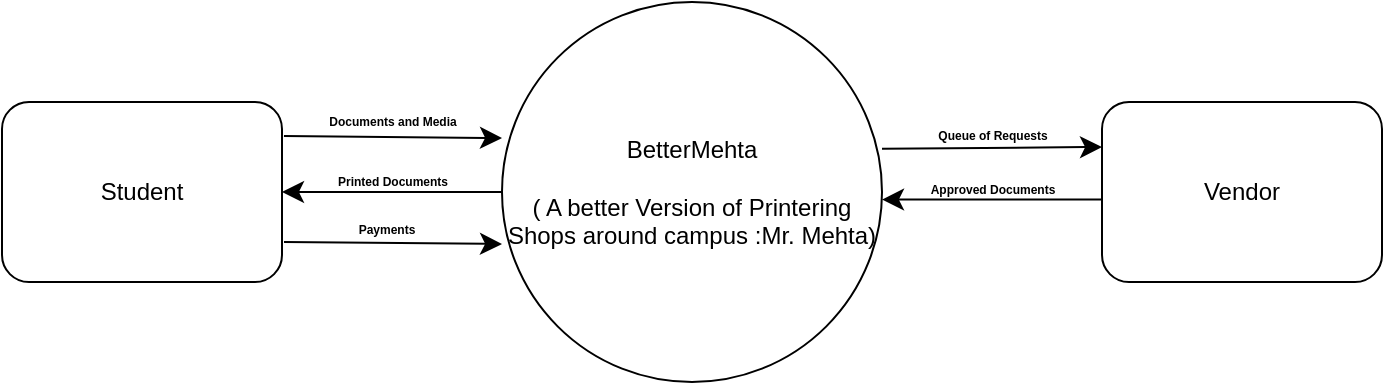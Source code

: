 <mxfile version="24.7.17">
  <diagram name="Page-1" id="Aq_-bAxhL1fuz1FVvOLq">
    <mxGraphModel dx="957" dy="450" grid="1" gridSize="10" guides="1" tooltips="1" connect="1" arrows="1" fold="1" page="1" pageScale="1" pageWidth="827" pageHeight="1169" math="0" shadow="0">
      <root>
        <mxCell id="0" />
        <mxCell id="1" parent="0" />
        <mxCell id="33rQxCuGwNwVe_eZY0Je-1" value="BetterMehta&lt;div&gt;&lt;br&gt;&lt;div&gt;( A better Version of Printering Shops around campus :Mr. Mehta)&lt;/div&gt;&lt;/div&gt;" style="ellipse;whiteSpace=wrap;html=1;aspect=fixed;" vertex="1" parent="1">
          <mxGeometry x="330" y="280" width="190" height="190" as="geometry" />
        </mxCell>
        <mxCell id="33rQxCuGwNwVe_eZY0Je-2" value="Student" style="rounded=1;whiteSpace=wrap;html=1;" vertex="1" parent="1">
          <mxGeometry x="80" y="330" width="140" height="90" as="geometry" />
        </mxCell>
        <mxCell id="33rQxCuGwNwVe_eZY0Je-3" value="Vendor" style="rounded=1;whiteSpace=wrap;html=1;" vertex="1" parent="1">
          <mxGeometry x="630" y="330" width="140" height="90" as="geometry" />
        </mxCell>
        <mxCell id="33rQxCuGwNwVe_eZY0Je-4" value="" style="endArrow=classic;html=1;rounded=0;fontSize=12;startSize=8;endSize=8;curved=1;exitX=1.007;exitY=0.189;exitDx=0;exitDy=0;exitPerimeter=0;entryX=0;entryY=0.358;entryDx=0;entryDy=0;entryPerimeter=0;" edge="1" parent="1" source="33rQxCuGwNwVe_eZY0Je-2" target="33rQxCuGwNwVe_eZY0Je-1">
          <mxGeometry width="50" height="50" relative="1" as="geometry">
            <mxPoint x="220" y="350" as="sourcePoint" />
            <mxPoint x="270" y="300" as="targetPoint" />
          </mxGeometry>
        </mxCell>
        <mxCell id="33rQxCuGwNwVe_eZY0Je-5" value="" style="endArrow=classic;html=1;rounded=0;fontSize=12;startSize=8;endSize=8;curved=1;exitX=1.007;exitY=0.189;exitDx=0;exitDy=0;exitPerimeter=0;entryX=0;entryY=0.358;entryDx=0;entryDy=0;entryPerimeter=0;" edge="1" parent="1">
          <mxGeometry width="50" height="50" relative="1" as="geometry">
            <mxPoint x="221" y="400" as="sourcePoint" />
            <mxPoint x="330" y="401" as="targetPoint" />
          </mxGeometry>
        </mxCell>
        <mxCell id="33rQxCuGwNwVe_eZY0Je-6" value="Documents and Media" style="text;strokeColor=none;fillColor=none;html=1;fontSize=6;fontStyle=1;verticalAlign=middle;align=center;" vertex="1" parent="1">
          <mxGeometry x="240" y="330" width="70" height="20" as="geometry" />
        </mxCell>
        <mxCell id="33rQxCuGwNwVe_eZY0Je-7" value="Payments" style="text;strokeColor=none;fillColor=none;html=1;fontSize=6;fontStyle=1;verticalAlign=middle;align=center;" vertex="1" parent="1">
          <mxGeometry x="237" y="384" width="70" height="20" as="geometry" />
        </mxCell>
        <mxCell id="33rQxCuGwNwVe_eZY0Je-8" value="" style="endArrow=classic;html=1;rounded=0;fontSize=12;startSize=8;endSize=8;curved=1;" edge="1" parent="1" target="33rQxCuGwNwVe_eZY0Je-2">
          <mxGeometry width="50" height="50" relative="1" as="geometry">
            <mxPoint x="330" y="375" as="sourcePoint" />
            <mxPoint x="340" y="358" as="targetPoint" />
          </mxGeometry>
        </mxCell>
        <mxCell id="33rQxCuGwNwVe_eZY0Je-9" value="Printed Documents" style="text;strokeColor=none;fillColor=none;html=1;fontSize=6;fontStyle=1;verticalAlign=middle;align=center;" vertex="1" parent="1">
          <mxGeometry x="240" y="360" width="70" height="20" as="geometry" />
        </mxCell>
        <mxCell id="33rQxCuGwNwVe_eZY0Je-16" value="Queue of Requests" style="text;strokeColor=none;fillColor=none;html=1;fontSize=6;fontStyle=1;verticalAlign=middle;align=center;" vertex="1" parent="1">
          <mxGeometry x="540" y="337" width="70" height="20" as="geometry" />
        </mxCell>
        <mxCell id="33rQxCuGwNwVe_eZY0Je-17" value="" style="endArrow=classic;html=1;rounded=0;fontSize=12;startSize=8;endSize=8;curved=1;exitX=1;exitY=0.386;exitDx=0;exitDy=0;exitPerimeter=0;entryX=0;entryY=0.25;entryDx=0;entryDy=0;" edge="1" parent="1" source="33rQxCuGwNwVe_eZY0Je-1" target="33rQxCuGwNwVe_eZY0Je-3">
          <mxGeometry width="50" height="50" relative="1" as="geometry">
            <mxPoint x="520" y="339.5" as="sourcePoint" />
            <mxPoint x="629" y="340.5" as="targetPoint" />
          </mxGeometry>
        </mxCell>
        <mxCell id="33rQxCuGwNwVe_eZY0Je-19" value="" style="endArrow=classic;html=1;rounded=0;fontSize=12;startSize=8;endSize=8;curved=1;" edge="1" parent="1">
          <mxGeometry width="50" height="50" relative="1" as="geometry">
            <mxPoint x="630" y="378.8" as="sourcePoint" />
            <mxPoint x="520" y="378.8" as="targetPoint" />
          </mxGeometry>
        </mxCell>
        <mxCell id="33rQxCuGwNwVe_eZY0Je-20" value="Approved Documents" style="text;strokeColor=none;fillColor=none;html=1;fontSize=6;fontStyle=1;verticalAlign=middle;align=center;" vertex="1" parent="1">
          <mxGeometry x="540" y="364" width="70" height="20" as="geometry" />
        </mxCell>
      </root>
    </mxGraphModel>
  </diagram>
</mxfile>
